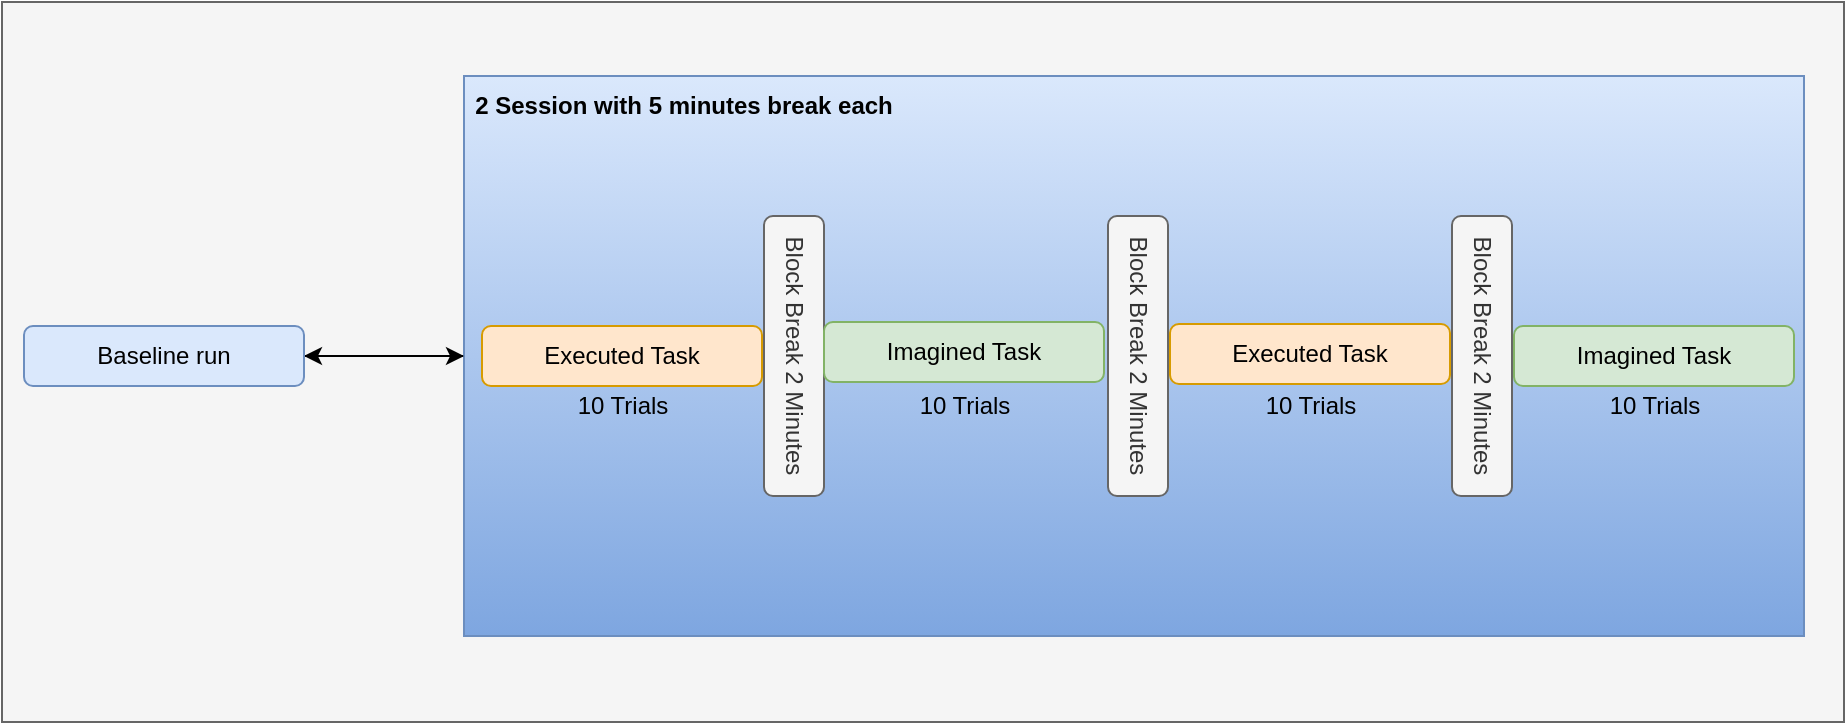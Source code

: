 <mxfile version="20.5.1" type="device"><diagram id="r5t6PqLtJBqS1hDE38Us" name="Page-1"><mxGraphModel dx="1293" dy="685" grid="1" gridSize="10" guides="1" tooltips="1" connect="1" arrows="1" fold="1" page="1" pageScale="1" pageWidth="850" pageHeight="1100" math="0" shadow="0"><root><mxCell id="0"/><mxCell id="1" parent="0"/><mxCell id="jeJQ2ANzjcj0dmML8h7y-12" value="" style="rounded=0;whiteSpace=wrap;html=1;fillColor=#f5f5f5;strokeColor=#666666;fontColor=#333333;" vertex="1" parent="1"><mxGeometry x="399" y="360" width="921" height="360" as="geometry"/></mxCell><mxCell id="jeJQ2ANzjcj0dmML8h7y-8" value="" style="edgeStyle=orthogonalEdgeStyle;rounded=0;orthogonalLoop=1;jettySize=auto;html=1;" edge="1" parent="1" source="jeJQ2ANzjcj0dmML8h7y-7" target="f0d0kfP_BJ1TuC3y_zYs-2"><mxGeometry relative="1" as="geometry"/></mxCell><mxCell id="jeJQ2ANzjcj0dmML8h7y-7" value="" style="rounded=0;whiteSpace=wrap;html=1;fillColor=#dae8fc;strokeColor=#6c8ebf;gradientColor=#7ea6e0;" vertex="1" parent="1"><mxGeometry x="630" y="397" width="670" height="280" as="geometry"/></mxCell><mxCell id="f0d0kfP_BJ1TuC3y_zYs-12" style="edgeStyle=orthogonalEdgeStyle;rounded=0;orthogonalLoop=1;jettySize=auto;html=1;" parent="1" source="f0d0kfP_BJ1TuC3y_zYs-2" target="jeJQ2ANzjcj0dmML8h7y-7" edge="1"><mxGeometry relative="1" as="geometry"><mxPoint x="609" y="537" as="targetPoint"/></mxGeometry></mxCell><mxCell id="f0d0kfP_BJ1TuC3y_zYs-2" value="Baseline run" style="rounded=1;whiteSpace=wrap;html=1;fillColor=#dae8fc;strokeColor=#6c8ebf;" parent="1" vertex="1"><mxGeometry x="410" y="522" width="140" height="30" as="geometry"/></mxCell><mxCell id="f0d0kfP_BJ1TuC3y_zYs-5" value="Executed Task" style="rounded=1;whiteSpace=wrap;html=1;rotation=0;fillColor=#ffe6cc;strokeColor=#d79b00;" parent="1" vertex="1"><mxGeometry x="639" y="522" width="140" height="30" as="geometry"/></mxCell><mxCell id="f0d0kfP_BJ1TuC3y_zYs-6" value="Block Break 2 Minutes" style="rounded=1;whiteSpace=wrap;html=1;rotation=90;fillColor=#f5f5f5;fontColor=#333333;strokeColor=#666666;" parent="1" vertex="1"><mxGeometry x="725" y="522" width="140" height="30" as="geometry"/></mxCell><mxCell id="f0d0kfP_BJ1TuC3y_zYs-9" value="Block Break 2 Minutes" style="rounded=1;whiteSpace=wrap;html=1;rotation=90;fillColor=#f5f5f5;fontColor=#333333;strokeColor=#666666;" parent="1" vertex="1"><mxGeometry x="897" y="522" width="140" height="30" as="geometry"/></mxCell><mxCell id="f0d0kfP_BJ1TuC3y_zYs-10" value="Block Break 2 Minutes" style="rounded=1;whiteSpace=wrap;html=1;rotation=90;fillColor=#f5f5f5;fontColor=#333333;strokeColor=#666666;" parent="1" vertex="1"><mxGeometry x="1069" y="522" width="140" height="30" as="geometry"/></mxCell><mxCell id="f0d0kfP_BJ1TuC3y_zYs-11" value="Imagined Task" style="rounded=1;whiteSpace=wrap;html=1;rotation=0;fillColor=#d5e8d4;strokeColor=#82b366;" parent="1" vertex="1"><mxGeometry x="1155" y="522" width="140" height="30" as="geometry"/></mxCell><mxCell id="f0d0kfP_BJ1TuC3y_zYs-15" value="10 Trials" style="text;html=1;align=center;verticalAlign=middle;resizable=0;points=[];autosize=1;strokeColor=none;fillColor=none;" parent="1" vertex="1"><mxGeometry x="674" y="547" width="70" height="30" as="geometry"/></mxCell><mxCell id="jeJQ2ANzjcj0dmML8h7y-2" value="Executed Task" style="rounded=1;whiteSpace=wrap;html=1;rotation=0;fillColor=#ffe6cc;strokeColor=#d79b00;" vertex="1" parent="1"><mxGeometry x="983" y="521" width="140" height="30" as="geometry"/></mxCell><mxCell id="jeJQ2ANzjcj0dmML8h7y-3" value="Imagined Task" style="rounded=1;whiteSpace=wrap;html=1;rotation=0;fillColor=#d5e8d4;strokeColor=#82b366;" vertex="1" parent="1"><mxGeometry x="810" y="520" width="140" height="30" as="geometry"/></mxCell><mxCell id="jeJQ2ANzjcj0dmML8h7y-4" value="10 Trials" style="text;html=1;align=center;verticalAlign=middle;resizable=0;points=[];autosize=1;strokeColor=none;fillColor=none;" vertex="1" parent="1"><mxGeometry x="845" y="547" width="70" height="30" as="geometry"/></mxCell><mxCell id="jeJQ2ANzjcj0dmML8h7y-5" value="10 Trials" style="text;html=1;align=center;verticalAlign=middle;resizable=0;points=[];autosize=1;strokeColor=none;fillColor=none;" vertex="1" parent="1"><mxGeometry x="1018" y="547" width="70" height="30" as="geometry"/></mxCell><mxCell id="jeJQ2ANzjcj0dmML8h7y-6" value="10 Trials" style="text;html=1;align=center;verticalAlign=middle;resizable=0;points=[];autosize=1;strokeColor=none;fillColor=none;" vertex="1" parent="1"><mxGeometry x="1190" y="547" width="70" height="30" as="geometry"/></mxCell><mxCell id="jeJQ2ANzjcj0dmML8h7y-11" value="2 Session with 5 minutes break each" style="text;html=1;strokeColor=none;fillColor=none;align=center;verticalAlign=middle;whiteSpace=wrap;rounded=0;fontStyle=1" vertex="1" parent="1"><mxGeometry x="630" y="397" width="220" height="30" as="geometry"/></mxCell></root></mxGraphModel></diagram></mxfile>